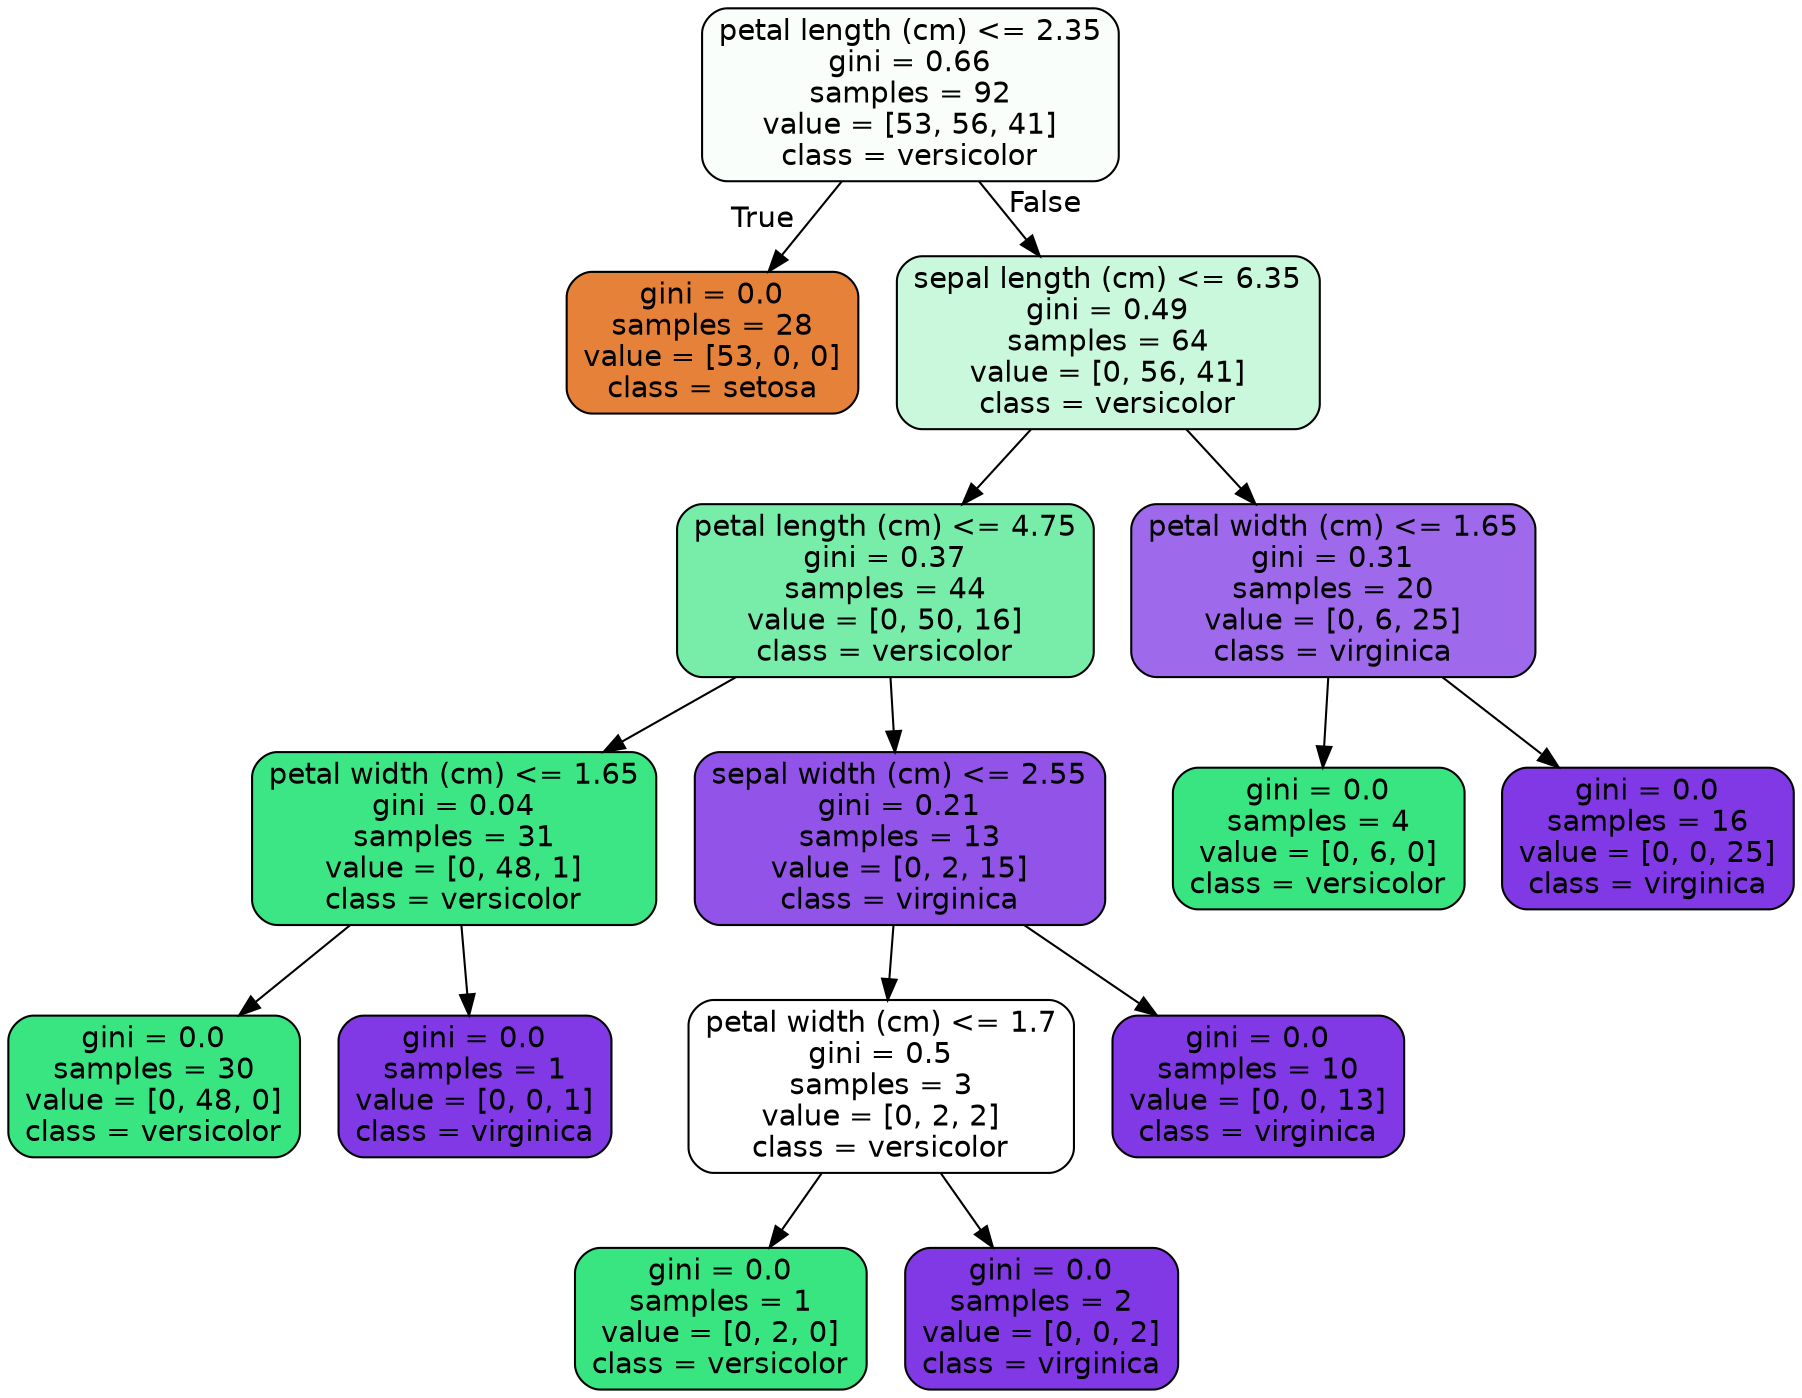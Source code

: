 digraph Tree {
node [shape=box, style="filled, rounded", color="black", fontname=helvetica] ;
edge [fontname=helvetica] ;
0 [label="petal length (cm) <= 2.35\ngini = 0.66\nsamples = 92\nvalue = [53, 56, 41]\nclass = versicolor", fillcolor="#f9fefb"] ;
1 [label="gini = 0.0\nsamples = 28\nvalue = [53, 0, 0]\nclass = setosa", fillcolor="#e58139"] ;
0 -> 1 [labeldistance=2.5, labelangle=45, headlabel="True"] ;
2 [label="sepal length (cm) <= 6.35\ngini = 0.49\nsamples = 64\nvalue = [0, 56, 41]\nclass = versicolor", fillcolor="#caf8dd"] ;
0 -> 2 [labeldistance=2.5, labelangle=-45, headlabel="False"] ;
3 [label="petal length (cm) <= 4.75\ngini = 0.37\nsamples = 44\nvalue = [0, 50, 16]\nclass = versicolor", fillcolor="#78eda9"] ;
2 -> 3 ;
4 [label="petal width (cm) <= 1.65\ngini = 0.04\nsamples = 31\nvalue = [0, 48, 1]\nclass = versicolor", fillcolor="#3de684"] ;
3 -> 4 ;
5 [label="gini = 0.0\nsamples = 30\nvalue = [0, 48, 0]\nclass = versicolor", fillcolor="#39e581"] ;
4 -> 5 ;
6 [label="gini = 0.0\nsamples = 1\nvalue = [0, 0, 1]\nclass = virginica", fillcolor="#8139e5"] ;
4 -> 6 ;
7 [label="sepal width (cm) <= 2.55\ngini = 0.21\nsamples = 13\nvalue = [0, 2, 15]\nclass = virginica", fillcolor="#9253e8"] ;
3 -> 7 ;
8 [label="petal width (cm) <= 1.7\ngini = 0.5\nsamples = 3\nvalue = [0, 2, 2]\nclass = versicolor", fillcolor="#ffffff"] ;
7 -> 8 ;
9 [label="gini = 0.0\nsamples = 1\nvalue = [0, 2, 0]\nclass = versicolor", fillcolor="#39e581"] ;
8 -> 9 ;
10 [label="gini = 0.0\nsamples = 2\nvalue = [0, 0, 2]\nclass = virginica", fillcolor="#8139e5"] ;
8 -> 10 ;
11 [label="gini = 0.0\nsamples = 10\nvalue = [0, 0, 13]\nclass = virginica", fillcolor="#8139e5"] ;
7 -> 11 ;
12 [label="petal width (cm) <= 1.65\ngini = 0.31\nsamples = 20\nvalue = [0, 6, 25]\nclass = virginica", fillcolor="#9f69eb"] ;
2 -> 12 ;
13 [label="gini = 0.0\nsamples = 4\nvalue = [0, 6, 0]\nclass = versicolor", fillcolor="#39e581"] ;
12 -> 13 ;
14 [label="gini = 0.0\nsamples = 16\nvalue = [0, 0, 25]\nclass = virginica", fillcolor="#8139e5"] ;
12 -> 14 ;
}